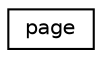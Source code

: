 digraph "Graphical Class Hierarchy"
{
 // LATEX_PDF_SIZE
  edge [fontname="Helvetica",fontsize="10",labelfontname="Helvetica",labelfontsize="10"];
  node [fontname="Helvetica",fontsize="10",shape=record];
  rankdir="LR";
  Node0 [label="page",height=0.2,width=0.4,color="black", fillcolor="white", style="filled",URL="$classpage.html",tooltip=" "];
}
